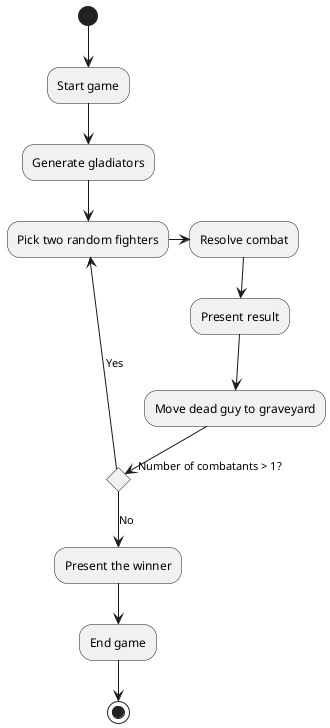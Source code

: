 @startuml
(*) --> Start game
	--> Generate gladiators
	--> Pick two random fighters
	-> Resolve combat
	--> Present result
	--> Move dead guy to graveyard

	if "Number of combatants > 1?" then
		-left->[Yes] Pick two random fighters
	else
		-down->[No] Present the winner
		--> End game
		--> (*)
	endif
@enduml